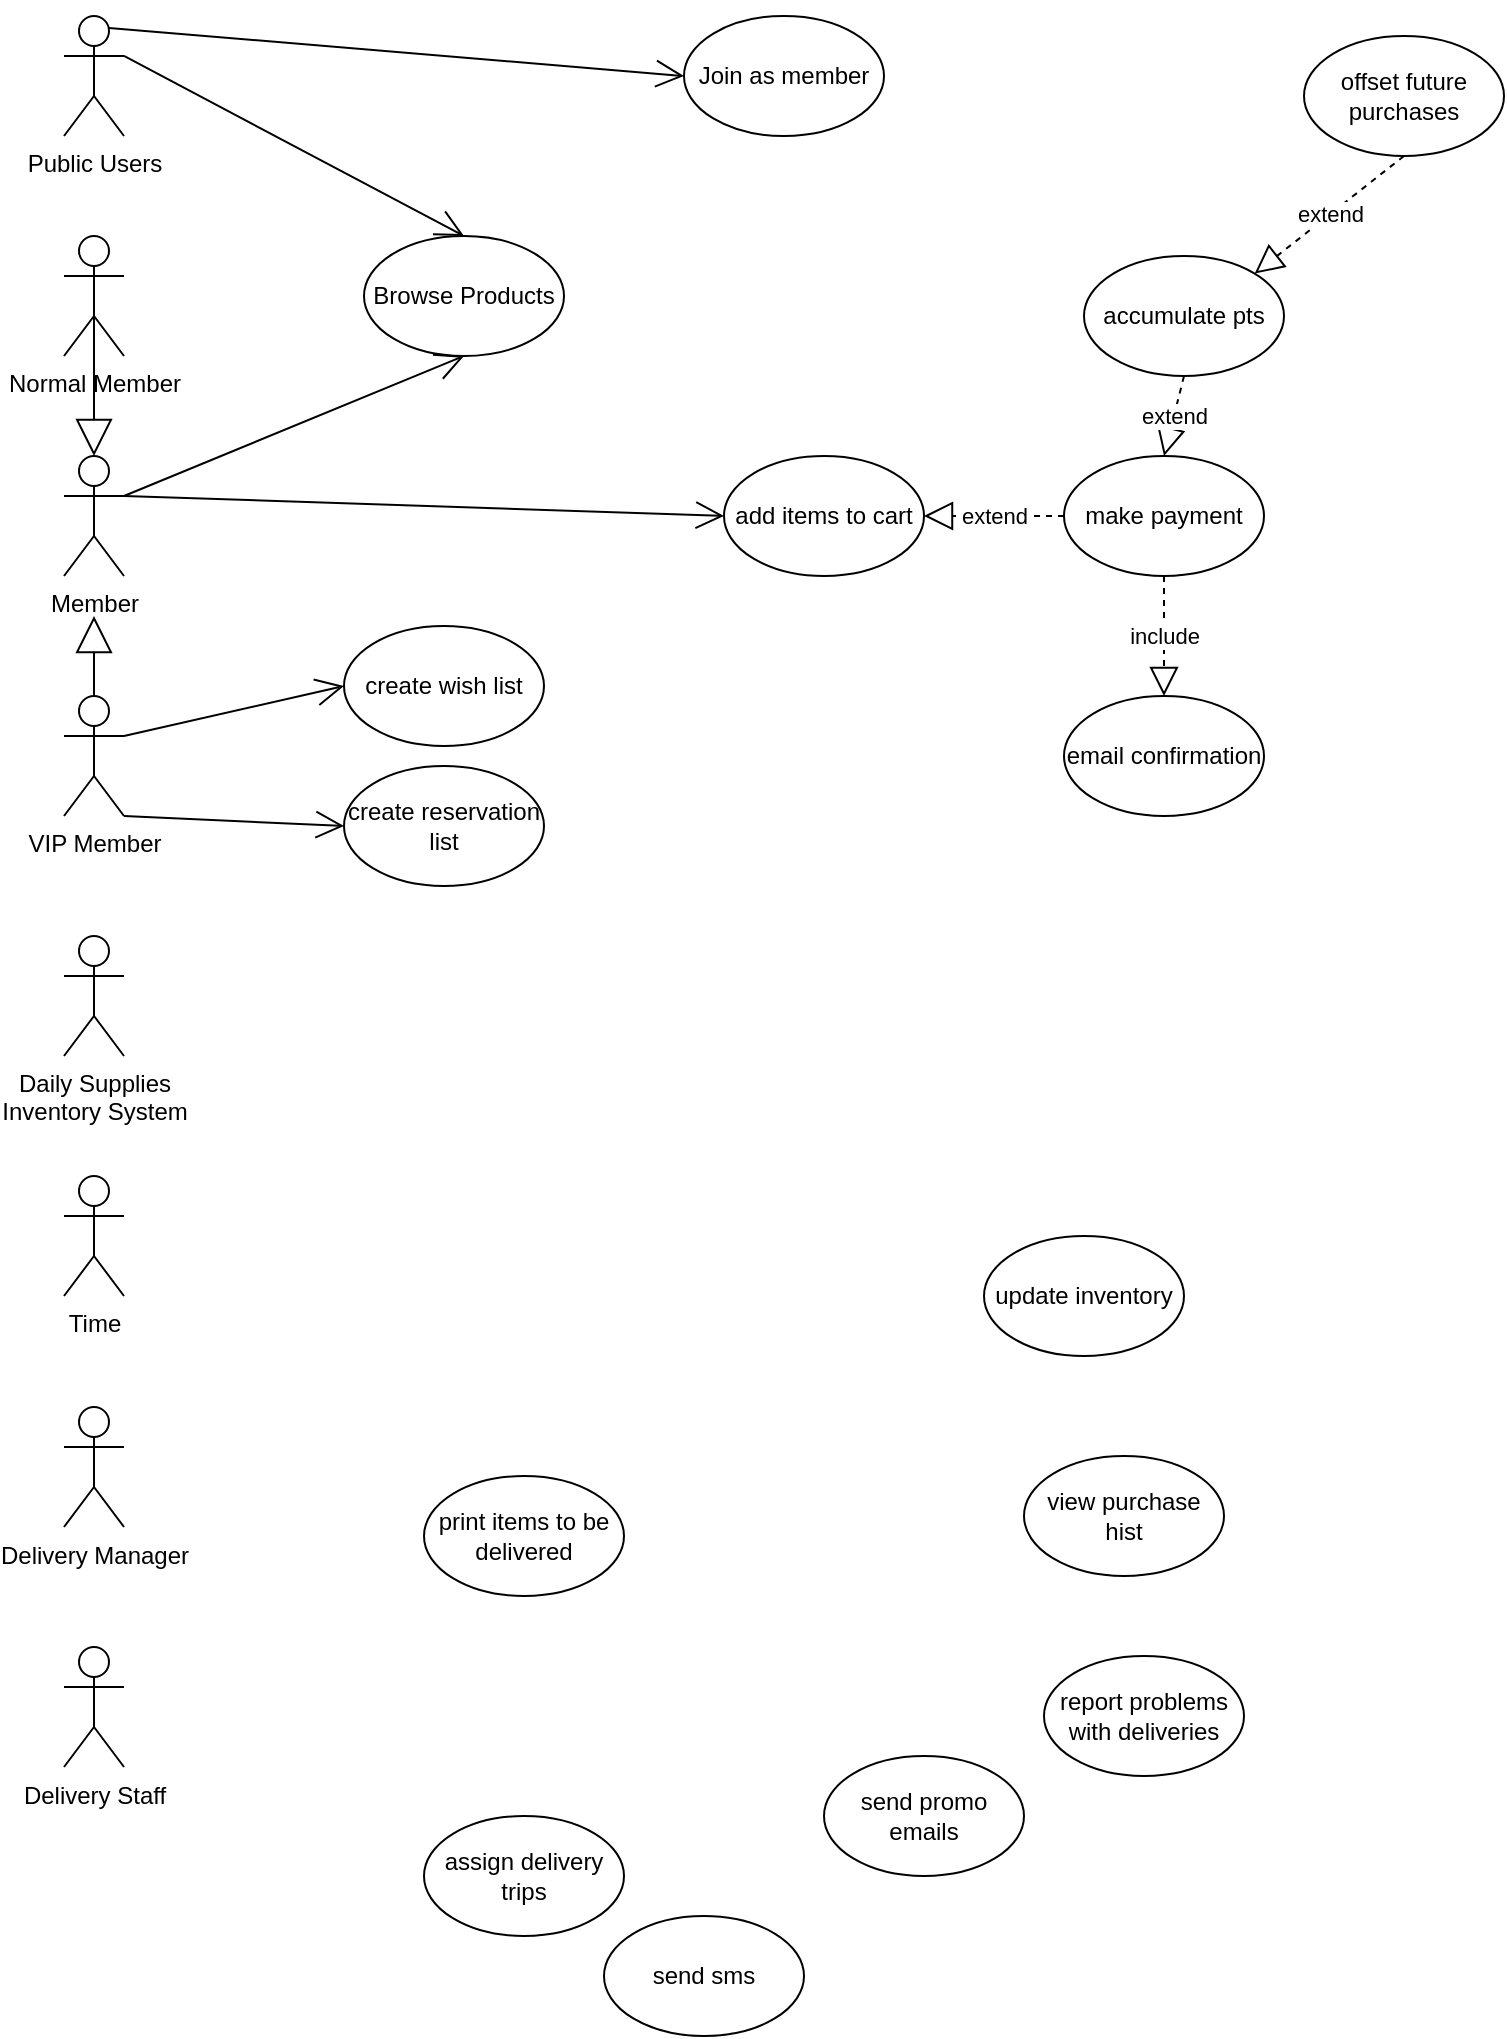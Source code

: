 <mxfile version="20.5.3" type="github">
  <diagram id="-_WpopFwAMyhOsYBq2s4" name="Page-1">
    <mxGraphModel dx="1460" dy="1183" grid="1" gridSize="10" guides="1" tooltips="1" connect="1" arrows="1" fold="1" page="1" pageScale="1" pageWidth="827" pageHeight="1169" math="0" shadow="0">
      <root>
        <mxCell id="0" />
        <mxCell id="1" parent="0" />
        <mxCell id="hG_BhFcIGgXDd_W4FDlH-1" value="Public Users" style="shape=umlActor;verticalLabelPosition=bottom;verticalAlign=top;html=1;outlineConnect=0;" vertex="1" parent="1">
          <mxGeometry x="70" y="100" width="30" height="60" as="geometry" />
        </mxCell>
        <mxCell id="hG_BhFcIGgXDd_W4FDlH-2" value="Member" style="shape=umlActor;verticalLabelPosition=bottom;verticalAlign=top;html=1;outlineConnect=0;" vertex="1" parent="1">
          <mxGeometry x="70" y="320" width="30" height="60" as="geometry" />
        </mxCell>
        <mxCell id="hG_BhFcIGgXDd_W4FDlH-3" value="VIP Member" style="shape=umlActor;verticalLabelPosition=bottom;verticalAlign=top;html=1;outlineConnect=0;" vertex="1" parent="1">
          <mxGeometry x="70" y="440" width="30" height="60" as="geometry" />
        </mxCell>
        <mxCell id="hG_BhFcIGgXDd_W4FDlH-4" value="Browse Products" style="ellipse;whiteSpace=wrap;html=1;" vertex="1" parent="1">
          <mxGeometry x="220" y="210" width="100" height="60" as="geometry" />
        </mxCell>
        <mxCell id="hG_BhFcIGgXDd_W4FDlH-5" value="Daily Supplies &lt;br&gt;Inventory System" style="shape=umlActor;verticalLabelPosition=bottom;verticalAlign=top;html=1;outlineConnect=0;" vertex="1" parent="1">
          <mxGeometry x="70" y="560" width="30" height="60" as="geometry" />
        </mxCell>
        <mxCell id="hG_BhFcIGgXDd_W4FDlH-6" value="Time" style="shape=umlActor;verticalLabelPosition=bottom;verticalAlign=top;html=1;outlineConnect=0;" vertex="1" parent="1">
          <mxGeometry x="70" y="680" width="30" height="60" as="geometry" />
        </mxCell>
        <mxCell id="hG_BhFcIGgXDd_W4FDlH-7" value="Delivery Manager" style="shape=umlActor;verticalLabelPosition=bottom;verticalAlign=top;html=1;outlineConnect=0;" vertex="1" parent="1">
          <mxGeometry x="70" y="795.5" width="30" height="60" as="geometry" />
        </mxCell>
        <mxCell id="hG_BhFcIGgXDd_W4FDlH-8" value="make payment" style="ellipse;whiteSpace=wrap;html=1;" vertex="1" parent="1">
          <mxGeometry x="570" y="320" width="100" height="60" as="geometry" />
        </mxCell>
        <mxCell id="hG_BhFcIGgXDd_W4FDlH-9" value="Normal Member" style="shape=umlActor;verticalLabelPosition=bottom;verticalAlign=top;html=1;outlineConnect=0;" vertex="1" parent="1">
          <mxGeometry x="70" y="210" width="30" height="60" as="geometry" />
        </mxCell>
        <mxCell id="hG_BhFcIGgXDd_W4FDlH-12" value="" style="endArrow=block;endSize=16;endFill=0;html=1;rounded=0;exitX=0.5;exitY=0.5;exitDx=0;exitDy=0;exitPerimeter=0;entryX=0.5;entryY=0;entryDx=0;entryDy=0;entryPerimeter=0;" edge="1" parent="1" source="hG_BhFcIGgXDd_W4FDlH-9" target="hG_BhFcIGgXDd_W4FDlH-2">
          <mxGeometry width="160" relative="1" as="geometry">
            <mxPoint x="100" y="420" as="sourcePoint" />
            <mxPoint x="260" y="420" as="targetPoint" />
          </mxGeometry>
        </mxCell>
        <mxCell id="hG_BhFcIGgXDd_W4FDlH-13" value="" style="endArrow=block;endSize=16;endFill=0;html=1;rounded=0;exitX=0.5;exitY=0;exitDx=0;exitDy=0;exitPerimeter=0;" edge="1" parent="1" source="hG_BhFcIGgXDd_W4FDlH-3">
          <mxGeometry width="160" relative="1" as="geometry">
            <mxPoint x="95" y="250" as="sourcePoint" />
            <mxPoint x="85" y="400" as="targetPoint" />
          </mxGeometry>
        </mxCell>
        <mxCell id="hG_BhFcIGgXDd_W4FDlH-14" value="Join as member" style="ellipse;whiteSpace=wrap;html=1;" vertex="1" parent="1">
          <mxGeometry x="380" y="100" width="100" height="60" as="geometry" />
        </mxCell>
        <mxCell id="hG_BhFcIGgXDd_W4FDlH-15" value="accumulate pts" style="ellipse;whiteSpace=wrap;html=1;" vertex="1" parent="1">
          <mxGeometry x="580" y="220" width="100" height="60" as="geometry" />
        </mxCell>
        <mxCell id="hG_BhFcIGgXDd_W4FDlH-16" value="Delivery Staff" style="shape=umlActor;verticalLabelPosition=bottom;verticalAlign=top;html=1;outlineConnect=0;" vertex="1" parent="1">
          <mxGeometry x="70" y="915.5" width="30" height="60" as="geometry" />
        </mxCell>
        <mxCell id="hG_BhFcIGgXDd_W4FDlH-17" value="offset future purchases" style="ellipse;whiteSpace=wrap;html=1;" vertex="1" parent="1">
          <mxGeometry x="690" y="110" width="100" height="60" as="geometry" />
        </mxCell>
        <mxCell id="hG_BhFcIGgXDd_W4FDlH-18" value="create wish list" style="ellipse;whiteSpace=wrap;html=1;" vertex="1" parent="1">
          <mxGeometry x="210" y="405" width="100" height="60" as="geometry" />
        </mxCell>
        <mxCell id="hG_BhFcIGgXDd_W4FDlH-19" value="create reservation list" style="ellipse;whiteSpace=wrap;html=1;" vertex="1" parent="1">
          <mxGeometry x="210" y="475" width="100" height="60" as="geometry" />
        </mxCell>
        <mxCell id="hG_BhFcIGgXDd_W4FDlH-20" value="add items to cart" style="ellipse;whiteSpace=wrap;html=1;" vertex="1" parent="1">
          <mxGeometry x="400" y="320" width="100" height="60" as="geometry" />
        </mxCell>
        <mxCell id="hG_BhFcIGgXDd_W4FDlH-21" value="email confirmation" style="ellipse;whiteSpace=wrap;html=1;" vertex="1" parent="1">
          <mxGeometry x="570" y="440" width="100" height="60" as="geometry" />
        </mxCell>
        <mxCell id="hG_BhFcIGgXDd_W4FDlH-22" value="update inventory" style="ellipse;whiteSpace=wrap;html=1;" vertex="1" parent="1">
          <mxGeometry x="530" y="710" width="100" height="60" as="geometry" />
        </mxCell>
        <mxCell id="hG_BhFcIGgXDd_W4FDlH-23" value="view purchase hist" style="ellipse;whiteSpace=wrap;html=1;" vertex="1" parent="1">
          <mxGeometry x="550" y="820" width="100" height="60" as="geometry" />
        </mxCell>
        <mxCell id="hG_BhFcIGgXDd_W4FDlH-24" value="report problems with deliveries" style="ellipse;whiteSpace=wrap;html=1;" vertex="1" parent="1">
          <mxGeometry x="560" y="920" width="100" height="60" as="geometry" />
        </mxCell>
        <mxCell id="hG_BhFcIGgXDd_W4FDlH-25" value="send promo emails" style="ellipse;whiteSpace=wrap;html=1;" vertex="1" parent="1">
          <mxGeometry x="450" y="970" width="100" height="60" as="geometry" />
        </mxCell>
        <mxCell id="hG_BhFcIGgXDd_W4FDlH-26" value="assign delivery trips" style="ellipse;whiteSpace=wrap;html=1;" vertex="1" parent="1">
          <mxGeometry x="250" y="1000" width="100" height="60" as="geometry" />
        </mxCell>
        <mxCell id="hG_BhFcIGgXDd_W4FDlH-27" value="send sms" style="ellipse;whiteSpace=wrap;html=1;" vertex="1" parent="1">
          <mxGeometry x="340" y="1050" width="100" height="60" as="geometry" />
        </mxCell>
        <mxCell id="hG_BhFcIGgXDd_W4FDlH-28" value="print items to be delivered" style="ellipse;whiteSpace=wrap;html=1;" vertex="1" parent="1">
          <mxGeometry x="250" y="830" width="100" height="60" as="geometry" />
        </mxCell>
        <mxCell id="hG_BhFcIGgXDd_W4FDlH-29" value="" style="endArrow=open;endFill=1;endSize=12;html=1;rounded=0;exitX=1;exitY=0.333;exitDx=0;exitDy=0;exitPerimeter=0;entryX=0.5;entryY=0;entryDx=0;entryDy=0;" edge="1" parent="1" source="hG_BhFcIGgXDd_W4FDlH-1" target="hG_BhFcIGgXDd_W4FDlH-4">
          <mxGeometry width="160" relative="1" as="geometry">
            <mxPoint x="150" y="159" as="sourcePoint" />
            <mxPoint x="310" y="159" as="targetPoint" />
          </mxGeometry>
        </mxCell>
        <mxCell id="hG_BhFcIGgXDd_W4FDlH-30" value="" style="endArrow=open;endFill=1;endSize=12;html=1;rounded=0;exitX=1;exitY=0.333;exitDx=0;exitDy=0;exitPerimeter=0;entryX=0.5;entryY=1;entryDx=0;entryDy=0;" edge="1" parent="1" source="hG_BhFcIGgXDd_W4FDlH-2" target="hG_BhFcIGgXDd_W4FDlH-4">
          <mxGeometry width="160" relative="1" as="geometry">
            <mxPoint x="110" y="130" as="sourcePoint" />
            <mxPoint x="280" y="220" as="targetPoint" />
          </mxGeometry>
        </mxCell>
        <mxCell id="hG_BhFcIGgXDd_W4FDlH-31" value="" style="endArrow=open;endFill=1;endSize=12;html=1;rounded=0;exitX=0.75;exitY=0.1;exitDx=0;exitDy=0;exitPerimeter=0;entryX=0;entryY=0.5;entryDx=0;entryDy=0;" edge="1" parent="1" source="hG_BhFcIGgXDd_W4FDlH-1" target="hG_BhFcIGgXDd_W4FDlH-14">
          <mxGeometry width="160" relative="1" as="geometry">
            <mxPoint x="110" y="130" as="sourcePoint" />
            <mxPoint x="280" y="220" as="targetPoint" />
          </mxGeometry>
        </mxCell>
        <mxCell id="hG_BhFcIGgXDd_W4FDlH-33" value="" style="endArrow=open;endFill=1;endSize=12;html=1;rounded=0;exitX=1;exitY=0.333;exitDx=0;exitDy=0;exitPerimeter=0;entryX=0;entryY=0.5;entryDx=0;entryDy=0;" edge="1" parent="1" source="hG_BhFcIGgXDd_W4FDlH-3" target="hG_BhFcIGgXDd_W4FDlH-18">
          <mxGeometry width="160" relative="1" as="geometry">
            <mxPoint x="110" y="350" as="sourcePoint" />
            <mxPoint x="280" y="280" as="targetPoint" />
          </mxGeometry>
        </mxCell>
        <mxCell id="hG_BhFcIGgXDd_W4FDlH-34" value="" style="endArrow=open;endFill=1;endSize=12;html=1;rounded=0;exitX=1;exitY=1;exitDx=0;exitDy=0;exitPerimeter=0;entryX=0;entryY=0.5;entryDx=0;entryDy=0;" edge="1" parent="1" source="hG_BhFcIGgXDd_W4FDlH-3" target="hG_BhFcIGgXDd_W4FDlH-19">
          <mxGeometry width="160" relative="1" as="geometry">
            <mxPoint x="110" y="470" as="sourcePoint" />
            <mxPoint x="220" y="470" as="targetPoint" />
          </mxGeometry>
        </mxCell>
        <mxCell id="hG_BhFcIGgXDd_W4FDlH-35" value="" style="endArrow=open;endFill=1;endSize=12;html=1;rounded=0;exitX=1;exitY=0.333;exitDx=0;exitDy=0;exitPerimeter=0;entryX=0;entryY=0.5;entryDx=0;entryDy=0;" edge="1" parent="1" source="hG_BhFcIGgXDd_W4FDlH-2" target="hG_BhFcIGgXDd_W4FDlH-20">
          <mxGeometry width="160" relative="1" as="geometry">
            <mxPoint x="110" y="350" as="sourcePoint" />
            <mxPoint x="280" y="280" as="targetPoint" />
          </mxGeometry>
        </mxCell>
        <mxCell id="hG_BhFcIGgXDd_W4FDlH-36" value="extend" style="endArrow=block;dashed=1;endFill=0;endSize=12;html=1;rounded=0;exitX=0;exitY=0.5;exitDx=0;exitDy=0;entryX=1;entryY=0.5;entryDx=0;entryDy=0;" edge="1" parent="1" source="hG_BhFcIGgXDd_W4FDlH-8" target="hG_BhFcIGgXDd_W4FDlH-20">
          <mxGeometry width="160" relative="1" as="geometry">
            <mxPoint x="450" y="590" as="sourcePoint" />
            <mxPoint x="610" y="590" as="targetPoint" />
          </mxGeometry>
        </mxCell>
        <mxCell id="hG_BhFcIGgXDd_W4FDlH-37" value="extend" style="endArrow=block;dashed=1;endFill=0;endSize=12;html=1;rounded=0;exitX=0.5;exitY=1;exitDx=0;exitDy=0;entryX=0.5;entryY=0;entryDx=0;entryDy=0;" edge="1" parent="1" source="hG_BhFcIGgXDd_W4FDlH-15" target="hG_BhFcIGgXDd_W4FDlH-8">
          <mxGeometry width="160" relative="1" as="geometry">
            <mxPoint x="580" y="360" as="sourcePoint" />
            <mxPoint x="510" y="360" as="targetPoint" />
          </mxGeometry>
        </mxCell>
        <mxCell id="hG_BhFcIGgXDd_W4FDlH-38" value="extend" style="endArrow=block;dashed=1;endFill=0;endSize=12;html=1;rounded=0;exitX=0.5;exitY=1;exitDx=0;exitDy=0;entryX=1;entryY=0;entryDx=0;entryDy=0;" edge="1" parent="1" source="hG_BhFcIGgXDd_W4FDlH-17" target="hG_BhFcIGgXDd_W4FDlH-15">
          <mxGeometry width="160" relative="1" as="geometry">
            <mxPoint x="640" y="290" as="sourcePoint" />
            <mxPoint x="630" y="330" as="targetPoint" />
          </mxGeometry>
        </mxCell>
        <mxCell id="hG_BhFcIGgXDd_W4FDlH-39" value="include" style="endArrow=block;dashed=1;endFill=0;endSize=12;html=1;rounded=0;exitX=0.5;exitY=1;exitDx=0;exitDy=0;entryX=0.5;entryY=0;entryDx=0;entryDy=0;" edge="1" parent="1" source="hG_BhFcIGgXDd_W4FDlH-8" target="hG_BhFcIGgXDd_W4FDlH-21">
          <mxGeometry width="160" relative="1" as="geometry">
            <mxPoint x="580" y="360" as="sourcePoint" />
            <mxPoint x="510" y="360" as="targetPoint" />
          </mxGeometry>
        </mxCell>
      </root>
    </mxGraphModel>
  </diagram>
</mxfile>
